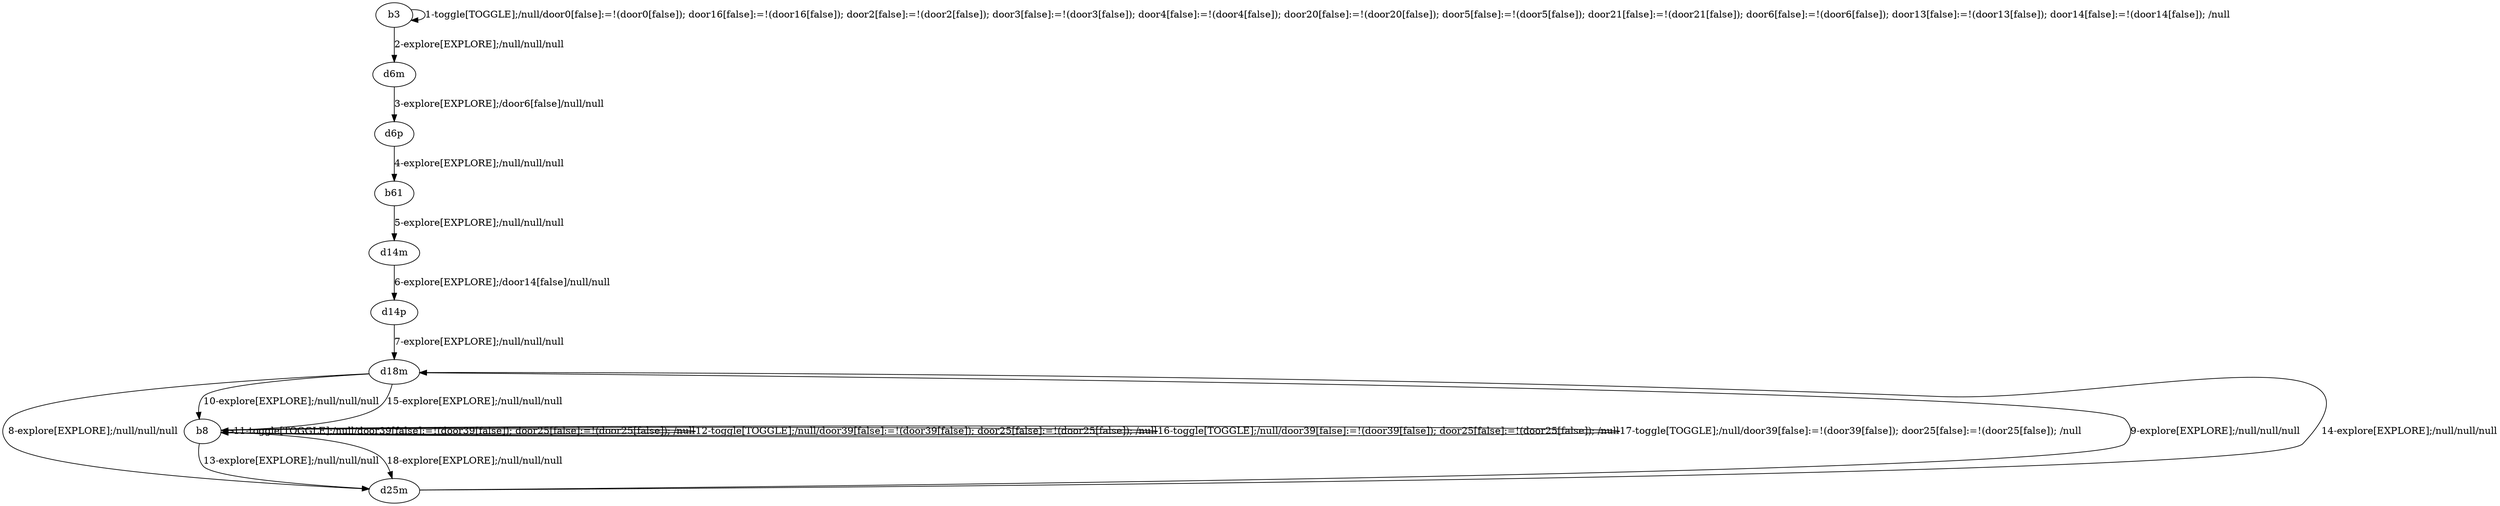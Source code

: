 # Total number of goals covered by this test: 1
# b8 --> d25m

digraph g {
"b3" -> "b3" [label = "1-toggle[TOGGLE];/null/door0[false]:=!(door0[false]); door16[false]:=!(door16[false]); door2[false]:=!(door2[false]); door3[false]:=!(door3[false]); door4[false]:=!(door4[false]); door20[false]:=!(door20[false]); door5[false]:=!(door5[false]); door21[false]:=!(door21[false]); door6[false]:=!(door6[false]); door13[false]:=!(door13[false]); door14[false]:=!(door14[false]); /null"];
"b3" -> "d6m" [label = "2-explore[EXPLORE];/null/null/null"];
"d6m" -> "d6p" [label = "3-explore[EXPLORE];/door6[false]/null/null"];
"d6p" -> "b61" [label = "4-explore[EXPLORE];/null/null/null"];
"b61" -> "d14m" [label = "5-explore[EXPLORE];/null/null/null"];
"d14m" -> "d14p" [label = "6-explore[EXPLORE];/door14[false]/null/null"];
"d14p" -> "d18m" [label = "7-explore[EXPLORE];/null/null/null"];
"d18m" -> "d25m" [label = "8-explore[EXPLORE];/null/null/null"];
"d25m" -> "d18m" [label = "9-explore[EXPLORE];/null/null/null"];
"d18m" -> "b8" [label = "10-explore[EXPLORE];/null/null/null"];
"b8" -> "b8" [label = "11-toggle[TOGGLE];/null/door39[false]:=!(door39[false]); door25[false]:=!(door25[false]); /null"];
"b8" -> "b8" [label = "12-toggle[TOGGLE];/null/door39[false]:=!(door39[false]); door25[false]:=!(door25[false]); /null"];
"b8" -> "d25m" [label = "13-explore[EXPLORE];/null/null/null"];
"d25m" -> "d18m" [label = "14-explore[EXPLORE];/null/null/null"];
"d18m" -> "b8" [label = "15-explore[EXPLORE];/null/null/null"];
"b8" -> "b8" [label = "16-toggle[TOGGLE];/null/door39[false]:=!(door39[false]); door25[false]:=!(door25[false]); /null"];
"b8" -> "b8" [label = "17-toggle[TOGGLE];/null/door39[false]:=!(door39[false]); door25[false]:=!(door25[false]); /null"];
"b8" -> "d25m" [label = "18-explore[EXPLORE];/null/null/null"];
}
